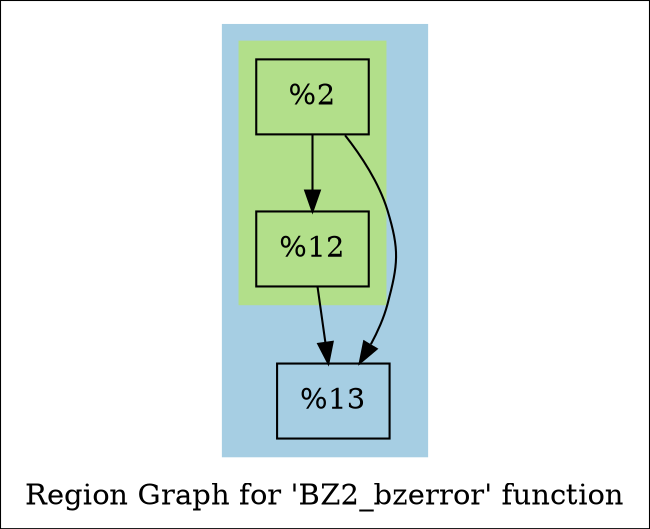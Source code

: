 digraph "Region Graph for 'BZ2_bzerror' function" {
	label="Region Graph for 'BZ2_bzerror' function";

	Node0x13bd740 [shape=record,label="{%2}"];
	Node0x13bd740 -> Node0x13bacf0;
	Node0x13bd740 -> Node0x13b86d0;
	Node0x13bacf0 [shape=record,label="{%12}"];
	Node0x13bacf0 -> Node0x13b86d0;
	Node0x13b86d0 [shape=record,label="{%13}"];
	colorscheme = "paired12"
        subgraph cluster_0x1484d00 {
          label = "";
          style = filled;
          color = 1
          subgraph cluster_0x1485a90 {
            label = "";
            style = filled;
            color = 3
            Node0x13bd740;
            Node0x13bacf0;
          }
          Node0x13b86d0;
        }
}
